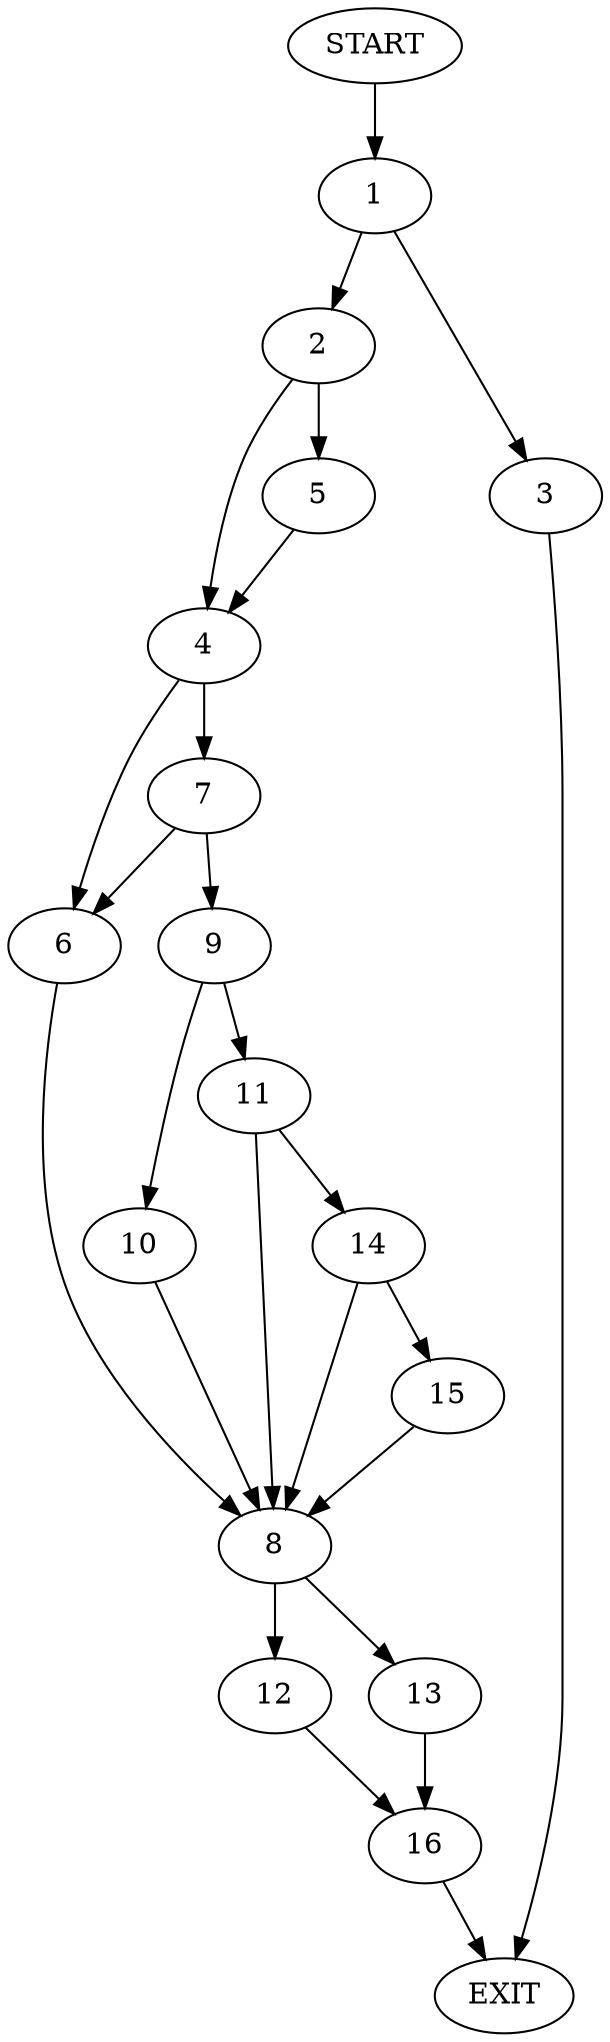 digraph {
0 [label="START"]
17 [label="EXIT"]
0 -> 1
1 -> 2
1 -> 3
3 -> 17
2 -> 4
2 -> 5
5 -> 4
4 -> 6
4 -> 7
6 -> 8
7 -> 9
7 -> 6
9 -> 10
9 -> 11
8 -> 12
8 -> 13
11 -> 8
11 -> 14
10 -> 8
14 -> 8
14 -> 15
15 -> 8
13 -> 16
12 -> 16
16 -> 17
}
